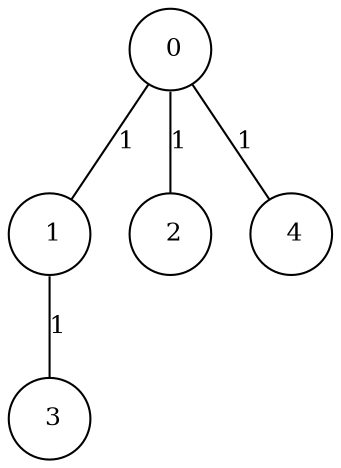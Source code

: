 graph G {
size="8.5,11;"
ratio = "expand;"
fixedsize="true;"
overlap="scale;"
node[shape=circle,width=.12,hight=.12,fontsize=12]
edge[fontsize=12]

0[label=" 0" color=black, pos="0.4376376,0.9308098!"];
1[label=" 1" color=black, pos="2.2842934,2.6399788!"];
2[label=" 2" color=black, pos="0.68786139,2.4401045!"];
3[label=" 3" color=black, pos="0.82920109,2.2289682!"];
4[label=" 4" color=black, pos="1.3503602,0.95646825!"];
0--1[label="1"]
0--2[label="1"]
0--4[label="1"]
1--3[label="1"]

}
